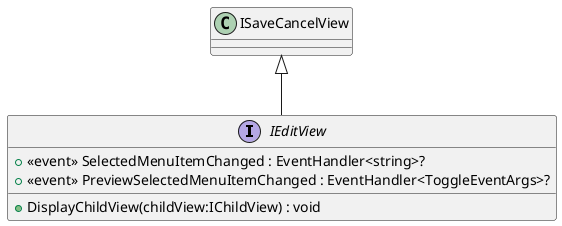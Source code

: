 @startuml
interface IEditView {
    +  <<event>> SelectedMenuItemChanged : EventHandler<string>? 
    +  <<event>> PreviewSelectedMenuItemChanged : EventHandler<ToggleEventArgs>? 
    + DisplayChildView(childView:IChildView) : void
}
ISaveCancelView <|-- IEditView
@enduml
